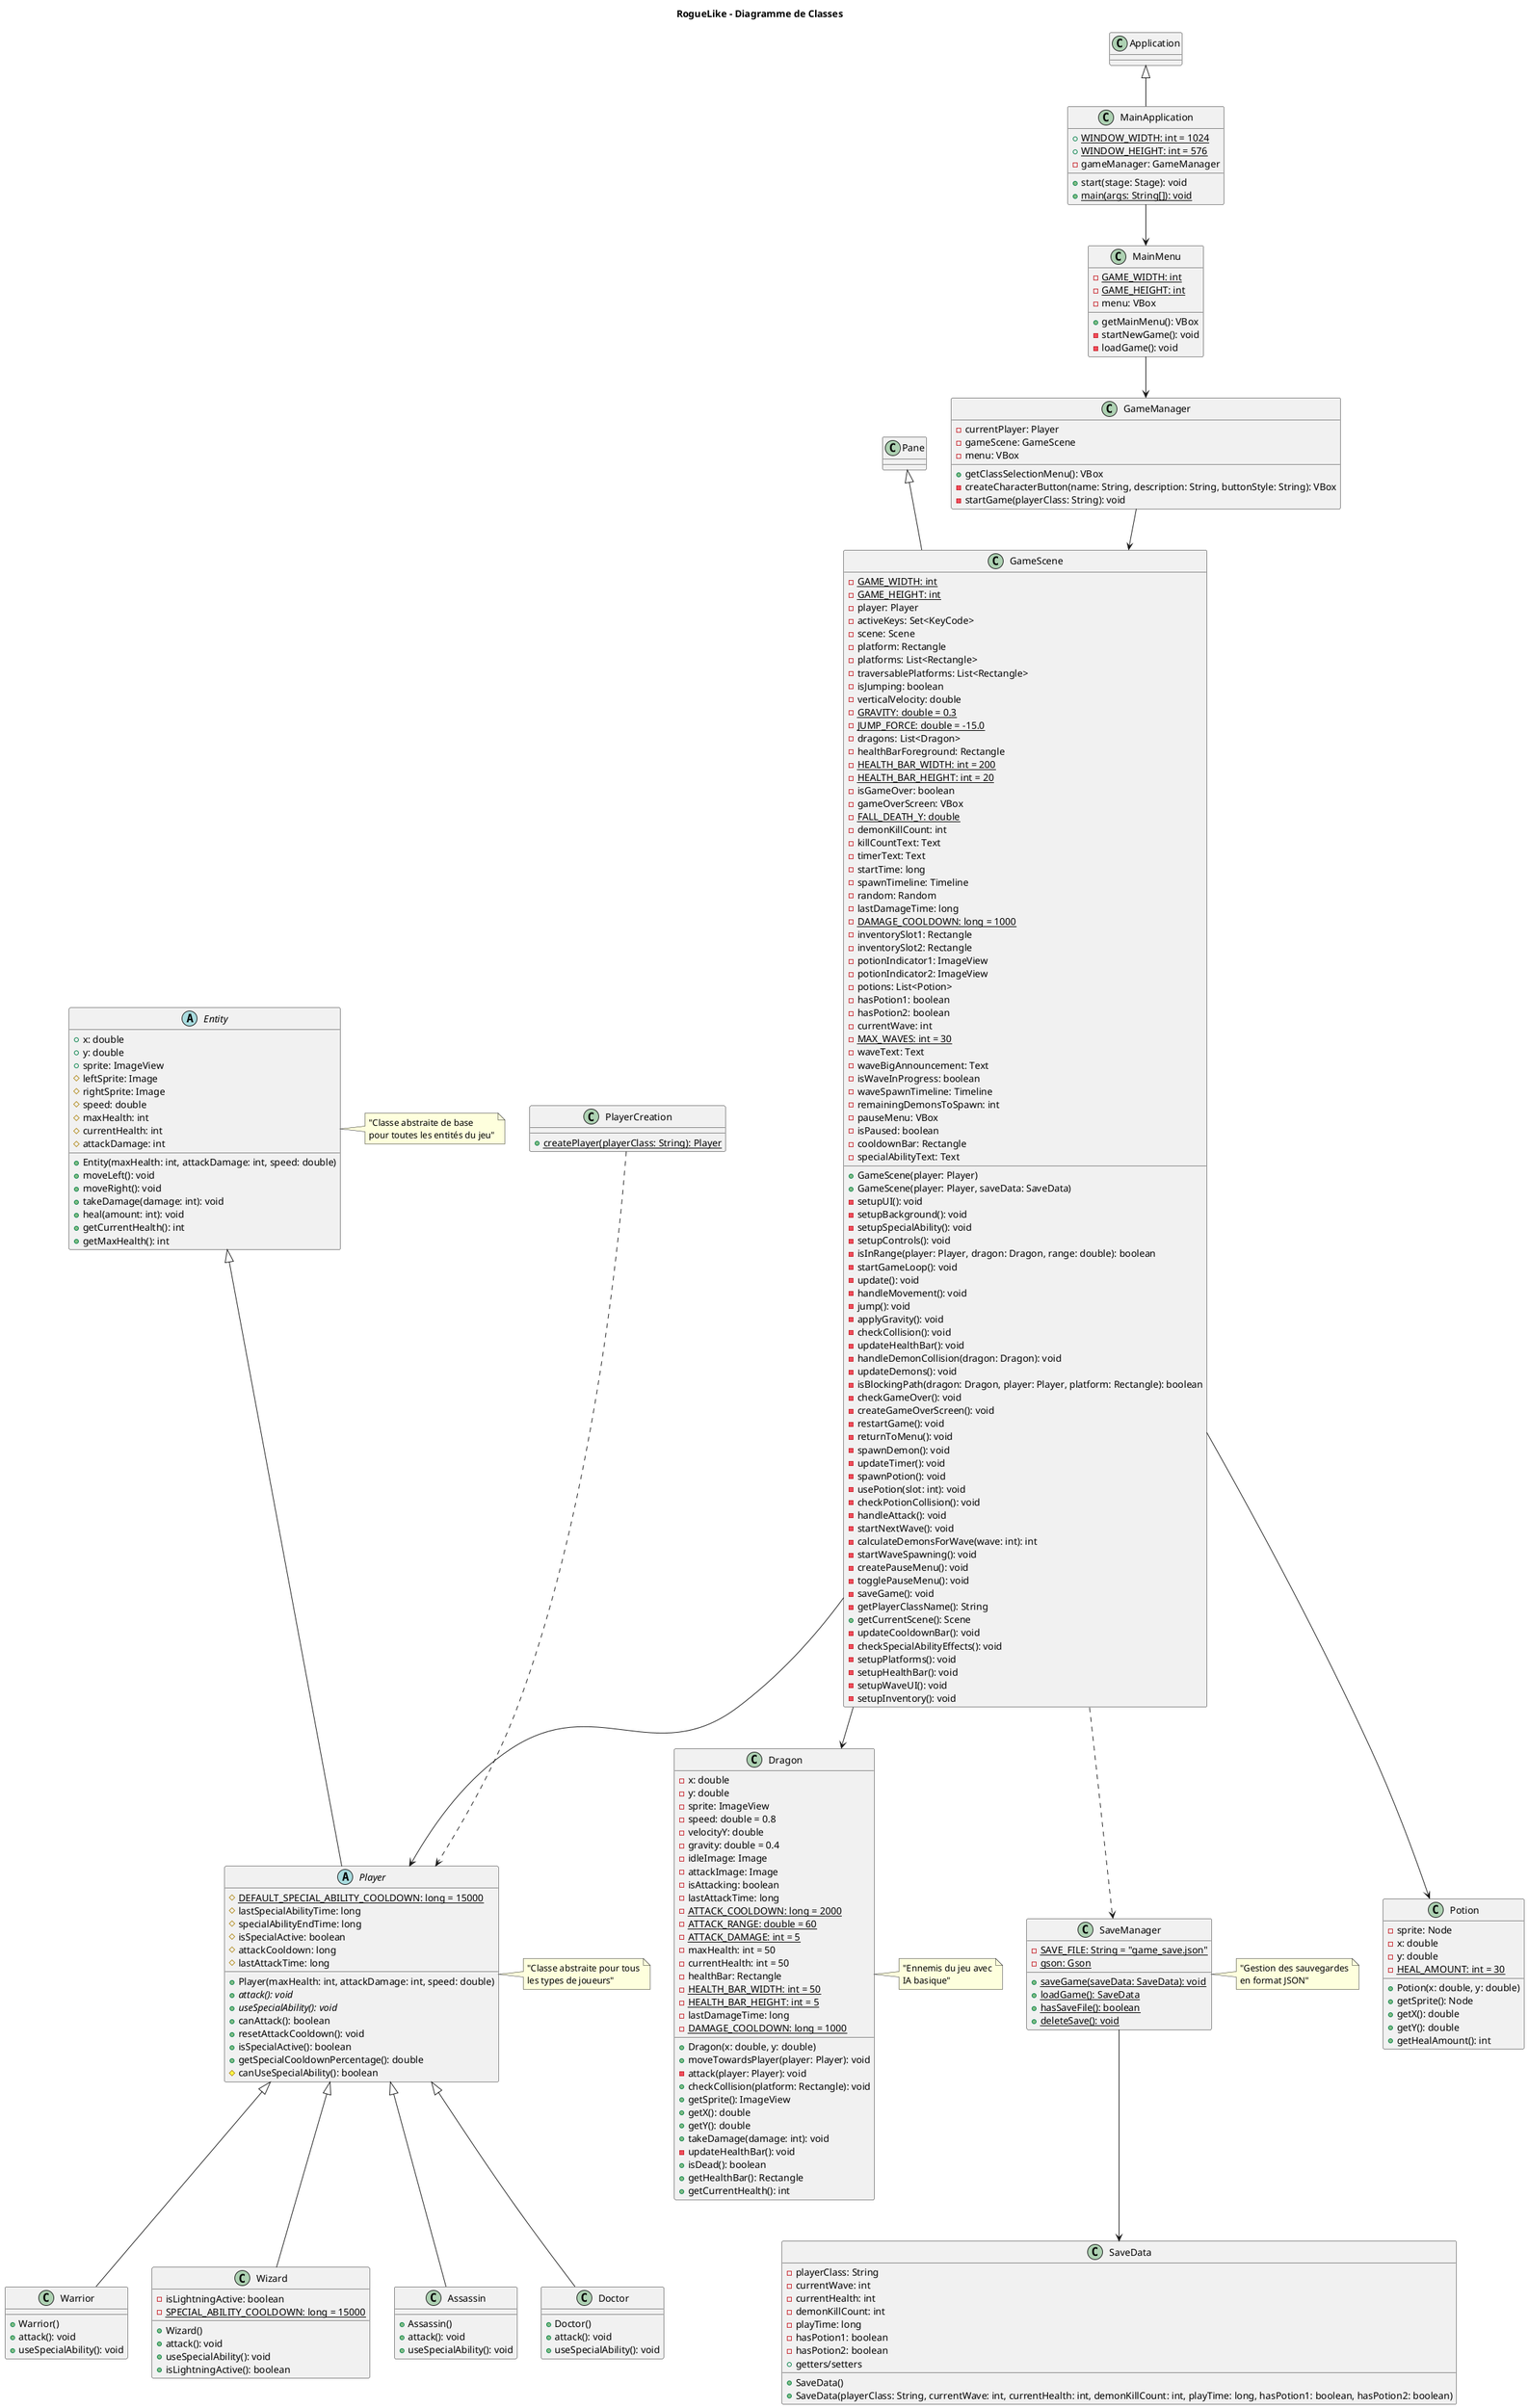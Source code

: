@startuml
title RogueLike - Diagramme de Classes

abstract class Entity {
  + x: double
  + y: double
  + sprite: ImageView
  # leftSprite: Image
  # rightSprite: Image
  # speed: double
  # maxHealth: int
  # currentHealth: int
  # attackDamage: int
  + Entity(maxHealth: int, attackDamage: int, speed: double)
  + moveLeft(): void
  + moveRight(): void
  + takeDamage(damage: int): void
  + heal(amount: int): void
  + getCurrentHealth(): int
  + getMaxHealth(): int
}

abstract class Player extends Entity {
  # {static} DEFAULT_SPECIAL_ABILITY_COOLDOWN: long = 15000
  # lastSpecialAbilityTime: long
  # specialAbilityEndTime: long
  # isSpecialActive: boolean
  # attackCooldown: long
  # lastAttackTime: long
  + Player(maxHealth: int, attackDamage: int, speed: double)
  + {abstract} attack(): void
  + {abstract} useSpecialAbility(): void
  + canAttack(): boolean
  + resetAttackCooldown(): void
  + isSpecialActive(): boolean
  + getSpecialCooldownPercentage(): double
  # canUseSpecialAbility(): boolean
}

class Warrior extends Player {
  + Warrior()
  + attack(): void
  + useSpecialAbility(): void
}

class Wizard extends Player {
  - isLightningActive: boolean
  - {static} SPECIAL_ABILITY_COOLDOWN: long = 15000
  + Wizard()
  + attack(): void
  + useSpecialAbility(): void
  + isLightningActive(): boolean
}

class Assassin extends Player {
  + Assassin()
  + attack(): void
  + useSpecialAbility(): void
}

class Doctor extends Player {
  + Doctor()
  + attack(): void
  + useSpecialAbility(): void
}

class Dragon {
  - x: double
  - y: double
  - sprite: ImageView
  - speed: double = 0.8
  - velocityY: double
  - gravity: double = 0.4
  - idleImage: Image
  - attackImage: Image
  - isAttacking: boolean
  - lastAttackTime: long
  - {static} ATTACK_COOLDOWN: long = 2000
  - {static} ATTACK_RANGE: double = 60
  - {static} ATTACK_DAMAGE: int = 5
  - maxHealth: int = 50
  - currentHealth: int = 50
  - healthBar: Rectangle
  - {static} HEALTH_BAR_WIDTH: int = 50
  - {static} HEALTH_BAR_HEIGHT: int = 5
  - lastDamageTime: long
  - {static} DAMAGE_COOLDOWN: long = 1000
  + Dragon(x: double, y: double)
  + moveTowardsPlayer(player: Player): void
  - attack(player: Player): void
  + checkCollision(platform: Rectangle): void
  + getSprite(): ImageView
  + getX(): double
  + getY(): double
  + takeDamage(damage: int): void
  - updateHealthBar(): void
  + isDead(): boolean
  + getHealthBar(): Rectangle
  + getCurrentHealth(): int
}

class GameScene extends Pane {
  - {static} GAME_WIDTH: int
  - {static} GAME_HEIGHT: int
  - player: Player
  - activeKeys: Set<KeyCode>
  - scene: Scene
  - platform: Rectangle
  - platforms: List<Rectangle>
  - traversablePlatforms: List<Rectangle>
  - isJumping: boolean
  - verticalVelocity: double
  - {static} GRAVITY: double = 0.3
  - {static} JUMP_FORCE: double = -15.0
  - dragons: List<Dragon>
  - healthBarForeground: Rectangle
  - {static} HEALTH_BAR_WIDTH: int = 200
  - {static} HEALTH_BAR_HEIGHT: int = 20
  - isGameOver: boolean
  - gameOverScreen: VBox
  - {static} FALL_DEATH_Y: double
  - demonKillCount: int
  - killCountText: Text
  - timerText: Text
  - startTime: long
  - spawnTimeline: Timeline
  - random: Random
  - lastDamageTime: long
  - {static} DAMAGE_COOLDOWN: long = 1000
  - inventorySlot1: Rectangle
  - inventorySlot2: Rectangle
  - potionIndicator1: ImageView
  - potionIndicator2: ImageView
  - potions: List<Potion>
  - hasPotion1: boolean
  - hasPotion2: boolean
  - currentWave: int
  - {static} MAX_WAVES: int = 30
  - waveText: Text
  - waveBigAnnouncement: Text
  - isWaveInProgress: boolean
  - waveSpawnTimeline: Timeline
  - remainingDemonsToSpawn: int
  - pauseMenu: VBox
  - isPaused: boolean
  - cooldownBar: Rectangle
  - specialAbilityText: Text
  + GameScene(player: Player)
  + GameScene(player: Player, saveData: SaveData)
  - setupUI(): void
  - setupBackground(): void
  - setupSpecialAbility(): void
  - setupControls(): void
  - isInRange(player: Player, dragon: Dragon, range: double): boolean
  - startGameLoop(): void
  - update(): void
  - handleMovement(): void
  - jump(): void
  - applyGravity(): void
  - checkCollision(): void
  - updateHealthBar(): void
  - handleDemonCollision(dragon: Dragon): void
  - updateDemons(): void
  - isBlockingPath(dragon: Dragon, player: Player, platform: Rectangle): boolean
  - checkGameOver(): void
  - createGameOverScreen(): void
  - restartGame(): void
  - returnToMenu(): void
  - spawnDemon(): void
  - updateTimer(): void
  - spawnPotion(): void
  - usePotion(slot: int): void
  - checkPotionCollision(): void
  - handleAttack(): void
  - startNextWave(): void
  - calculateDemonsForWave(wave: int): int
  - startWaveSpawning(): void
  - createPauseMenu(): void
  - togglePauseMenu(): void
  - saveGame(): void
  - getPlayerClassName(): String
  + getCurrentScene(): Scene
  - updateCooldownBar(): void
  - checkSpecialAbilityEffects(): void
  - setupPlatforms(): void
  - setupHealthBar(): void
  - setupWaveUI(): void
  - setupInventory(): void
}

class MainMenu {
  - {static} GAME_WIDTH: int
  - {static} GAME_HEIGHT: int
  - menu: VBox
  + getMainMenu(): VBox
  - startNewGame(): void
  - loadGame(): void
}

class GameManager {
  - currentPlayer: Player
  - gameScene: GameScene
  - menu: VBox
  + getClassSelectionMenu(): VBox
  - createCharacterButton(name: String, description: String, buttonStyle: String): VBox
  - startGame(playerClass: String): void
}

class SaveManager {
  - {static} SAVE_FILE: String = "game_save.json"
  - {static} gson: Gson
  + {static} saveGame(saveData: SaveData): void
  + {static} loadGame(): SaveData
  + {static} hasSaveFile(): boolean
  + {static} deleteSave(): void
}

class SaveData {
  - playerClass: String
  - currentWave: int
  - currentHealth: int
  - demonKillCount: int
  - playTime: long
  - hasPotion1: boolean
  - hasPotion2: boolean
  + SaveData()
  + SaveData(playerClass: String, currentWave: int, currentHealth: int, demonKillCount: int, playTime: long, hasPotion1: boolean, hasPotion2: boolean)
  + getters/setters
}

class MainApplication extends Application {
  + {static} WINDOW_WIDTH: int = 1024
  + {static} WINDOW_HEIGHT: int = 576
  - gameManager: GameManager
  + start(stage: Stage): void
  + {static} main(args: String[]): void
}

class PlayerCreation {
  + {static} createPlayer(playerClass: String): Player
}

class Potion {
  - sprite: Node
  - x: double
  - y: double
  - {static} HEAL_AMOUNT: int = 30
  + Potion(x: double, y: double)
  + getSprite(): Node
  + getX(): double
  + getY(): double
  + getHealAmount(): int
}

MainApplication --> MainMenu
MainMenu --> GameManager
GameManager --> GameScene
GameScene --> Player
GameScene --> Dragon
GameScene --> Potion
GameScene ..> SaveManager
SaveManager --> SaveData
PlayerCreation ..> Player

note right of Entity : "Classe abstraite de base\npour toutes les entités du jeu"
note right of Player : "Classe abstraite pour tous\nles types de joueurs"
note right of Dragon : "Ennemis du jeu avec\nIA basique"
note right of SaveManager : "Gestion des sauvegardes\nen format JSON"

@enduml
